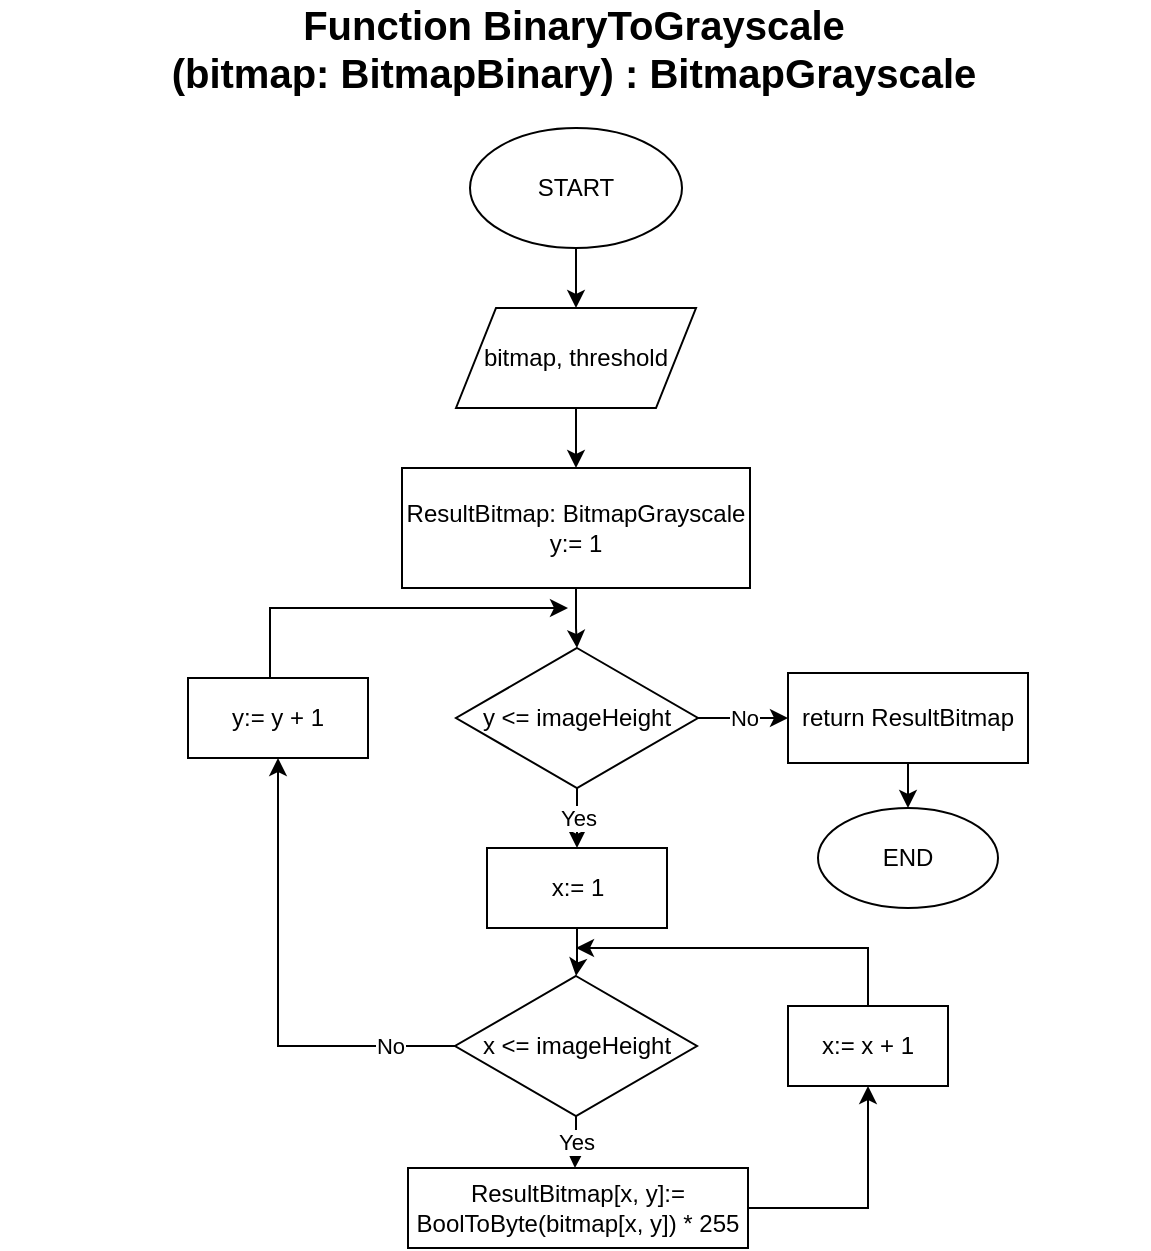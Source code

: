 <mxfile version="13.9.9" type="device"><diagram id="0B1h4Ew-PYvcESkSPnIF" name="Page-1"><mxGraphModel dx="782" dy="497" grid="1" gridSize="10" guides="1" tooltips="1" connect="1" arrows="1" fold="1" page="1" pageScale="1" pageWidth="827" pageHeight="1169" math="0" shadow="0"><root><mxCell id="0"/><mxCell id="1" parent="0"/><mxCell id="-auN9RpQr6UL7_ISCrxn-1" value="&lt;font style=&quot;font-size: 20px&quot;&gt;&lt;b&gt;Function BinaryToGrayscale&lt;br&gt;(bitmap: BitmapBinary) : BitmapGrayscale&lt;/b&gt;&lt;/font&gt;" style="text;html=1;strokeColor=none;fillColor=none;align=center;verticalAlign=middle;whiteSpace=wrap;rounded=0;" vertex="1" parent="1"><mxGeometry x="126.25" y="40" width="574" height="20" as="geometry"/></mxCell><mxCell id="-auN9RpQr6UL7_ISCrxn-2" value="" style="edgeStyle=orthogonalEdgeStyle;rounded=0;orthogonalLoop=1;jettySize=auto;html=1;" edge="1" parent="1" source="-auN9RpQr6UL7_ISCrxn-3" target="-auN9RpQr6UL7_ISCrxn-7"><mxGeometry relative="1" as="geometry"/></mxCell><mxCell id="-auN9RpQr6UL7_ISCrxn-3" value="START" style="ellipse;whiteSpace=wrap;html=1;" vertex="1" parent="1"><mxGeometry x="361" y="90" width="106" height="60" as="geometry"/></mxCell><mxCell id="-auN9RpQr6UL7_ISCrxn-4" value="" style="edgeStyle=orthogonalEdgeStyle;rounded=0;orthogonalLoop=1;jettySize=auto;html=1;" edge="1" parent="1" source="-auN9RpQr6UL7_ISCrxn-5" target="-auN9RpQr6UL7_ISCrxn-10"><mxGeometry relative="1" as="geometry"/></mxCell><mxCell id="-auN9RpQr6UL7_ISCrxn-5" value="ResultBitmap: BitmapGrayscale&lt;br&gt;y:= 1" style="rounded=0;whiteSpace=wrap;html=1;" vertex="1" parent="1"><mxGeometry x="327" y="260" width="174" height="60" as="geometry"/></mxCell><mxCell id="-auN9RpQr6UL7_ISCrxn-6" value="" style="edgeStyle=orthogonalEdgeStyle;rounded=0;orthogonalLoop=1;jettySize=auto;html=1;" edge="1" parent="1" source="-auN9RpQr6UL7_ISCrxn-7" target="-auN9RpQr6UL7_ISCrxn-5"><mxGeometry relative="1" as="geometry"/></mxCell><mxCell id="-auN9RpQr6UL7_ISCrxn-7" value="bitmap, threshold" style="shape=parallelogram;perimeter=parallelogramPerimeter;whiteSpace=wrap;html=1;fixedSize=1;" vertex="1" parent="1"><mxGeometry x="354" y="180" width="120" height="50" as="geometry"/></mxCell><mxCell id="-auN9RpQr6UL7_ISCrxn-8" value="Yes" style="edgeStyle=orthogonalEdgeStyle;rounded=0;orthogonalLoop=1;jettySize=auto;html=1;" edge="1" parent="1" source="-auN9RpQr6UL7_ISCrxn-10" target="-auN9RpQr6UL7_ISCrxn-12"><mxGeometry relative="1" as="geometry"/></mxCell><mxCell id="-auN9RpQr6UL7_ISCrxn-9" value="No" style="edgeStyle=orthogonalEdgeStyle;rounded=0;orthogonalLoop=1;jettySize=auto;html=1;entryX=0;entryY=0.5;entryDx=0;entryDy=0;" edge="1" parent="1" source="-auN9RpQr6UL7_ISCrxn-10" target="-auN9RpQr6UL7_ISCrxn-28"><mxGeometry relative="1" as="geometry"/></mxCell><mxCell id="-auN9RpQr6UL7_ISCrxn-10" value="y &amp;lt;= imageHeight" style="rhombus;whiteSpace=wrap;html=1;" vertex="1" parent="1"><mxGeometry x="354" y="350" width="121" height="70" as="geometry"/></mxCell><mxCell id="-auN9RpQr6UL7_ISCrxn-11" value="" style="edgeStyle=orthogonalEdgeStyle;rounded=0;orthogonalLoop=1;jettySize=auto;html=1;" edge="1" parent="1" source="-auN9RpQr6UL7_ISCrxn-12" target="-auN9RpQr6UL7_ISCrxn-15"><mxGeometry relative="1" as="geometry"/></mxCell><mxCell id="-auN9RpQr6UL7_ISCrxn-12" value="x:= 1" style="rounded=0;whiteSpace=wrap;html=1;" vertex="1" parent="1"><mxGeometry x="369.5" y="450" width="90" height="40" as="geometry"/></mxCell><mxCell id="-auN9RpQr6UL7_ISCrxn-13" value="Yes" style="edgeStyle=orthogonalEdgeStyle;rounded=0;orthogonalLoop=1;jettySize=auto;html=1;" edge="1" parent="1" source="-auN9RpQr6UL7_ISCrxn-15"><mxGeometry relative="1" as="geometry"><mxPoint x="413.483" y="610.01" as="targetPoint"/></mxGeometry></mxCell><mxCell id="-auN9RpQr6UL7_ISCrxn-14" value="No" style="edgeStyle=orthogonalEdgeStyle;rounded=0;orthogonalLoop=1;jettySize=auto;html=1;entryX=0.5;entryY=1;entryDx=0;entryDy=0;" edge="1" parent="1" source="-auN9RpQr6UL7_ISCrxn-15" target="-auN9RpQr6UL7_ISCrxn-24"><mxGeometry x="-0.717" relative="1" as="geometry"><mxPoint as="offset"/></mxGeometry></mxCell><mxCell id="-auN9RpQr6UL7_ISCrxn-15" value="x &amp;lt;= imageHeight" style="rhombus;whiteSpace=wrap;html=1;" vertex="1" parent="1"><mxGeometry x="353.5" y="514" width="121" height="70" as="geometry"/></mxCell><mxCell id="-auN9RpQr6UL7_ISCrxn-20" value="ResultBitmap[x, y]:= BoolToByte(bitmap[x, y]) * &lt;span class=&quot;pl-c1&quot;&gt;255&lt;/span&gt;" style="rounded=0;whiteSpace=wrap;html=1;" vertex="1" parent="1"><mxGeometry x="330" y="610" width="170" height="40" as="geometry"/></mxCell><mxCell id="-auN9RpQr6UL7_ISCrxn-21" style="edgeStyle=orthogonalEdgeStyle;rounded=0;orthogonalLoop=1;jettySize=auto;html=1;entryX=0.5;entryY=1;entryDx=0;entryDy=0;exitX=1;exitY=0.5;exitDx=0;exitDy=0;" edge="1" parent="1" source="-auN9RpQr6UL7_ISCrxn-20" target="-auN9RpQr6UL7_ISCrxn-26"><mxGeometry relative="1" as="geometry"><mxPoint x="465.5" y="730.034" as="sourcePoint"/><Array as="points"><mxPoint x="560" y="630"/></Array></mxGeometry></mxCell><mxCell id="-auN9RpQr6UL7_ISCrxn-23" style="edgeStyle=orthogonalEdgeStyle;rounded=0;orthogonalLoop=1;jettySize=auto;html=1;" edge="1" parent="1" source="-auN9RpQr6UL7_ISCrxn-24"><mxGeometry relative="1" as="geometry"><mxPoint x="410" y="330" as="targetPoint"/><Array as="points"><mxPoint x="261" y="330"/></Array></mxGeometry></mxCell><mxCell id="-auN9RpQr6UL7_ISCrxn-24" value="y:= y + 1" style="rounded=0;whiteSpace=wrap;html=1;" vertex="1" parent="1"><mxGeometry x="220" y="365" width="90" height="40" as="geometry"/></mxCell><mxCell id="-auN9RpQr6UL7_ISCrxn-25" style="edgeStyle=orthogonalEdgeStyle;rounded=0;orthogonalLoop=1;jettySize=auto;html=1;" edge="1" parent="1" source="-auN9RpQr6UL7_ISCrxn-26"><mxGeometry relative="1" as="geometry"><mxPoint x="414" y="500" as="targetPoint"/><Array as="points"><mxPoint x="560" y="500"/></Array></mxGeometry></mxCell><mxCell id="-auN9RpQr6UL7_ISCrxn-26" value="x:= x + 1" style="rounded=0;whiteSpace=wrap;html=1;" vertex="1" parent="1"><mxGeometry x="520" y="529" width="80" height="40" as="geometry"/></mxCell><mxCell id="-auN9RpQr6UL7_ISCrxn-27" value="" style="edgeStyle=orthogonalEdgeStyle;rounded=0;orthogonalLoop=1;jettySize=auto;html=1;" edge="1" parent="1" source="-auN9RpQr6UL7_ISCrxn-28" target="-auN9RpQr6UL7_ISCrxn-29"><mxGeometry relative="1" as="geometry"/></mxCell><mxCell id="-auN9RpQr6UL7_ISCrxn-28" value="return ResultBitmap" style="rounded=0;whiteSpace=wrap;html=1;" vertex="1" parent="1"><mxGeometry x="520" y="362.5" width="120" height="45" as="geometry"/></mxCell><mxCell id="-auN9RpQr6UL7_ISCrxn-29" value="END" style="ellipse;whiteSpace=wrap;html=1;rounded=0;" vertex="1" parent="1"><mxGeometry x="535" y="430" width="90" height="50" as="geometry"/></mxCell></root></mxGraphModel></diagram></mxfile>